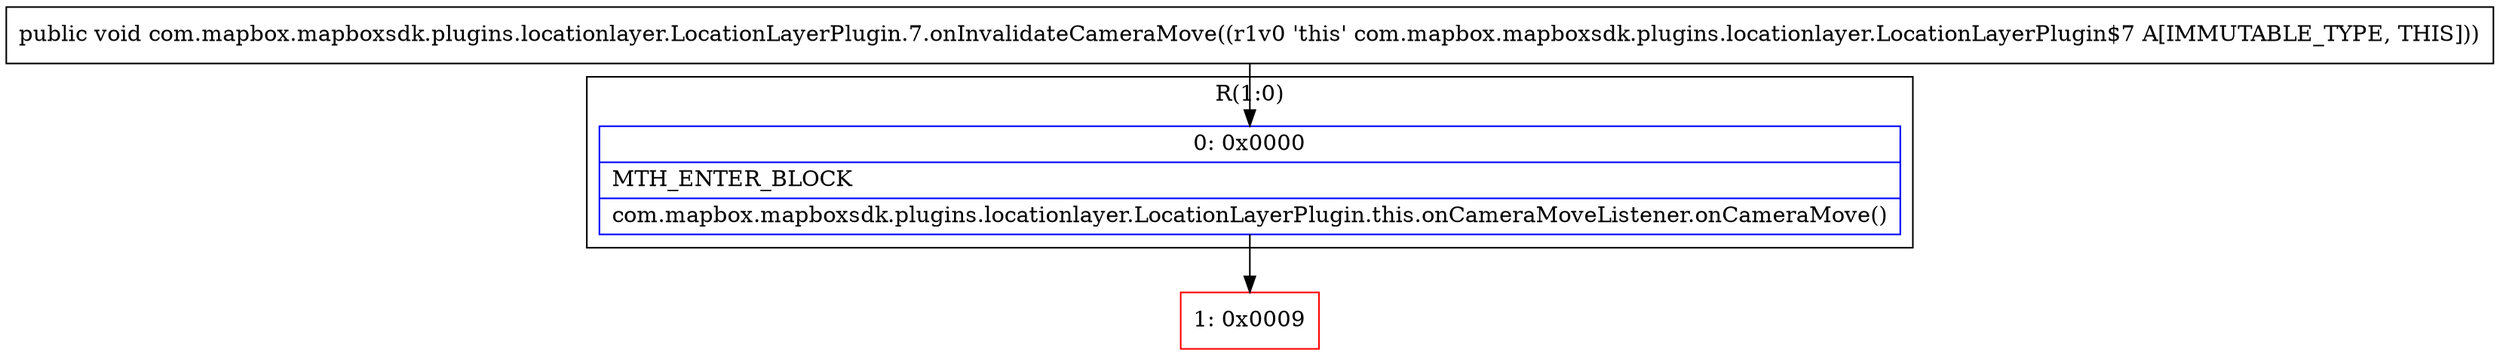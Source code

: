 digraph "CFG forcom.mapbox.mapboxsdk.plugins.locationlayer.LocationLayerPlugin.7.onInvalidateCameraMove()V" {
subgraph cluster_Region_522325143 {
label = "R(1:0)";
node [shape=record,color=blue];
Node_0 [shape=record,label="{0\:\ 0x0000|MTH_ENTER_BLOCK\l|com.mapbox.mapboxsdk.plugins.locationlayer.LocationLayerPlugin.this.onCameraMoveListener.onCameraMove()\l}"];
}
Node_1 [shape=record,color=red,label="{1\:\ 0x0009}"];
MethodNode[shape=record,label="{public void com.mapbox.mapboxsdk.plugins.locationlayer.LocationLayerPlugin.7.onInvalidateCameraMove((r1v0 'this' com.mapbox.mapboxsdk.plugins.locationlayer.LocationLayerPlugin$7 A[IMMUTABLE_TYPE, THIS])) }"];
MethodNode -> Node_0;
Node_0 -> Node_1;
}

